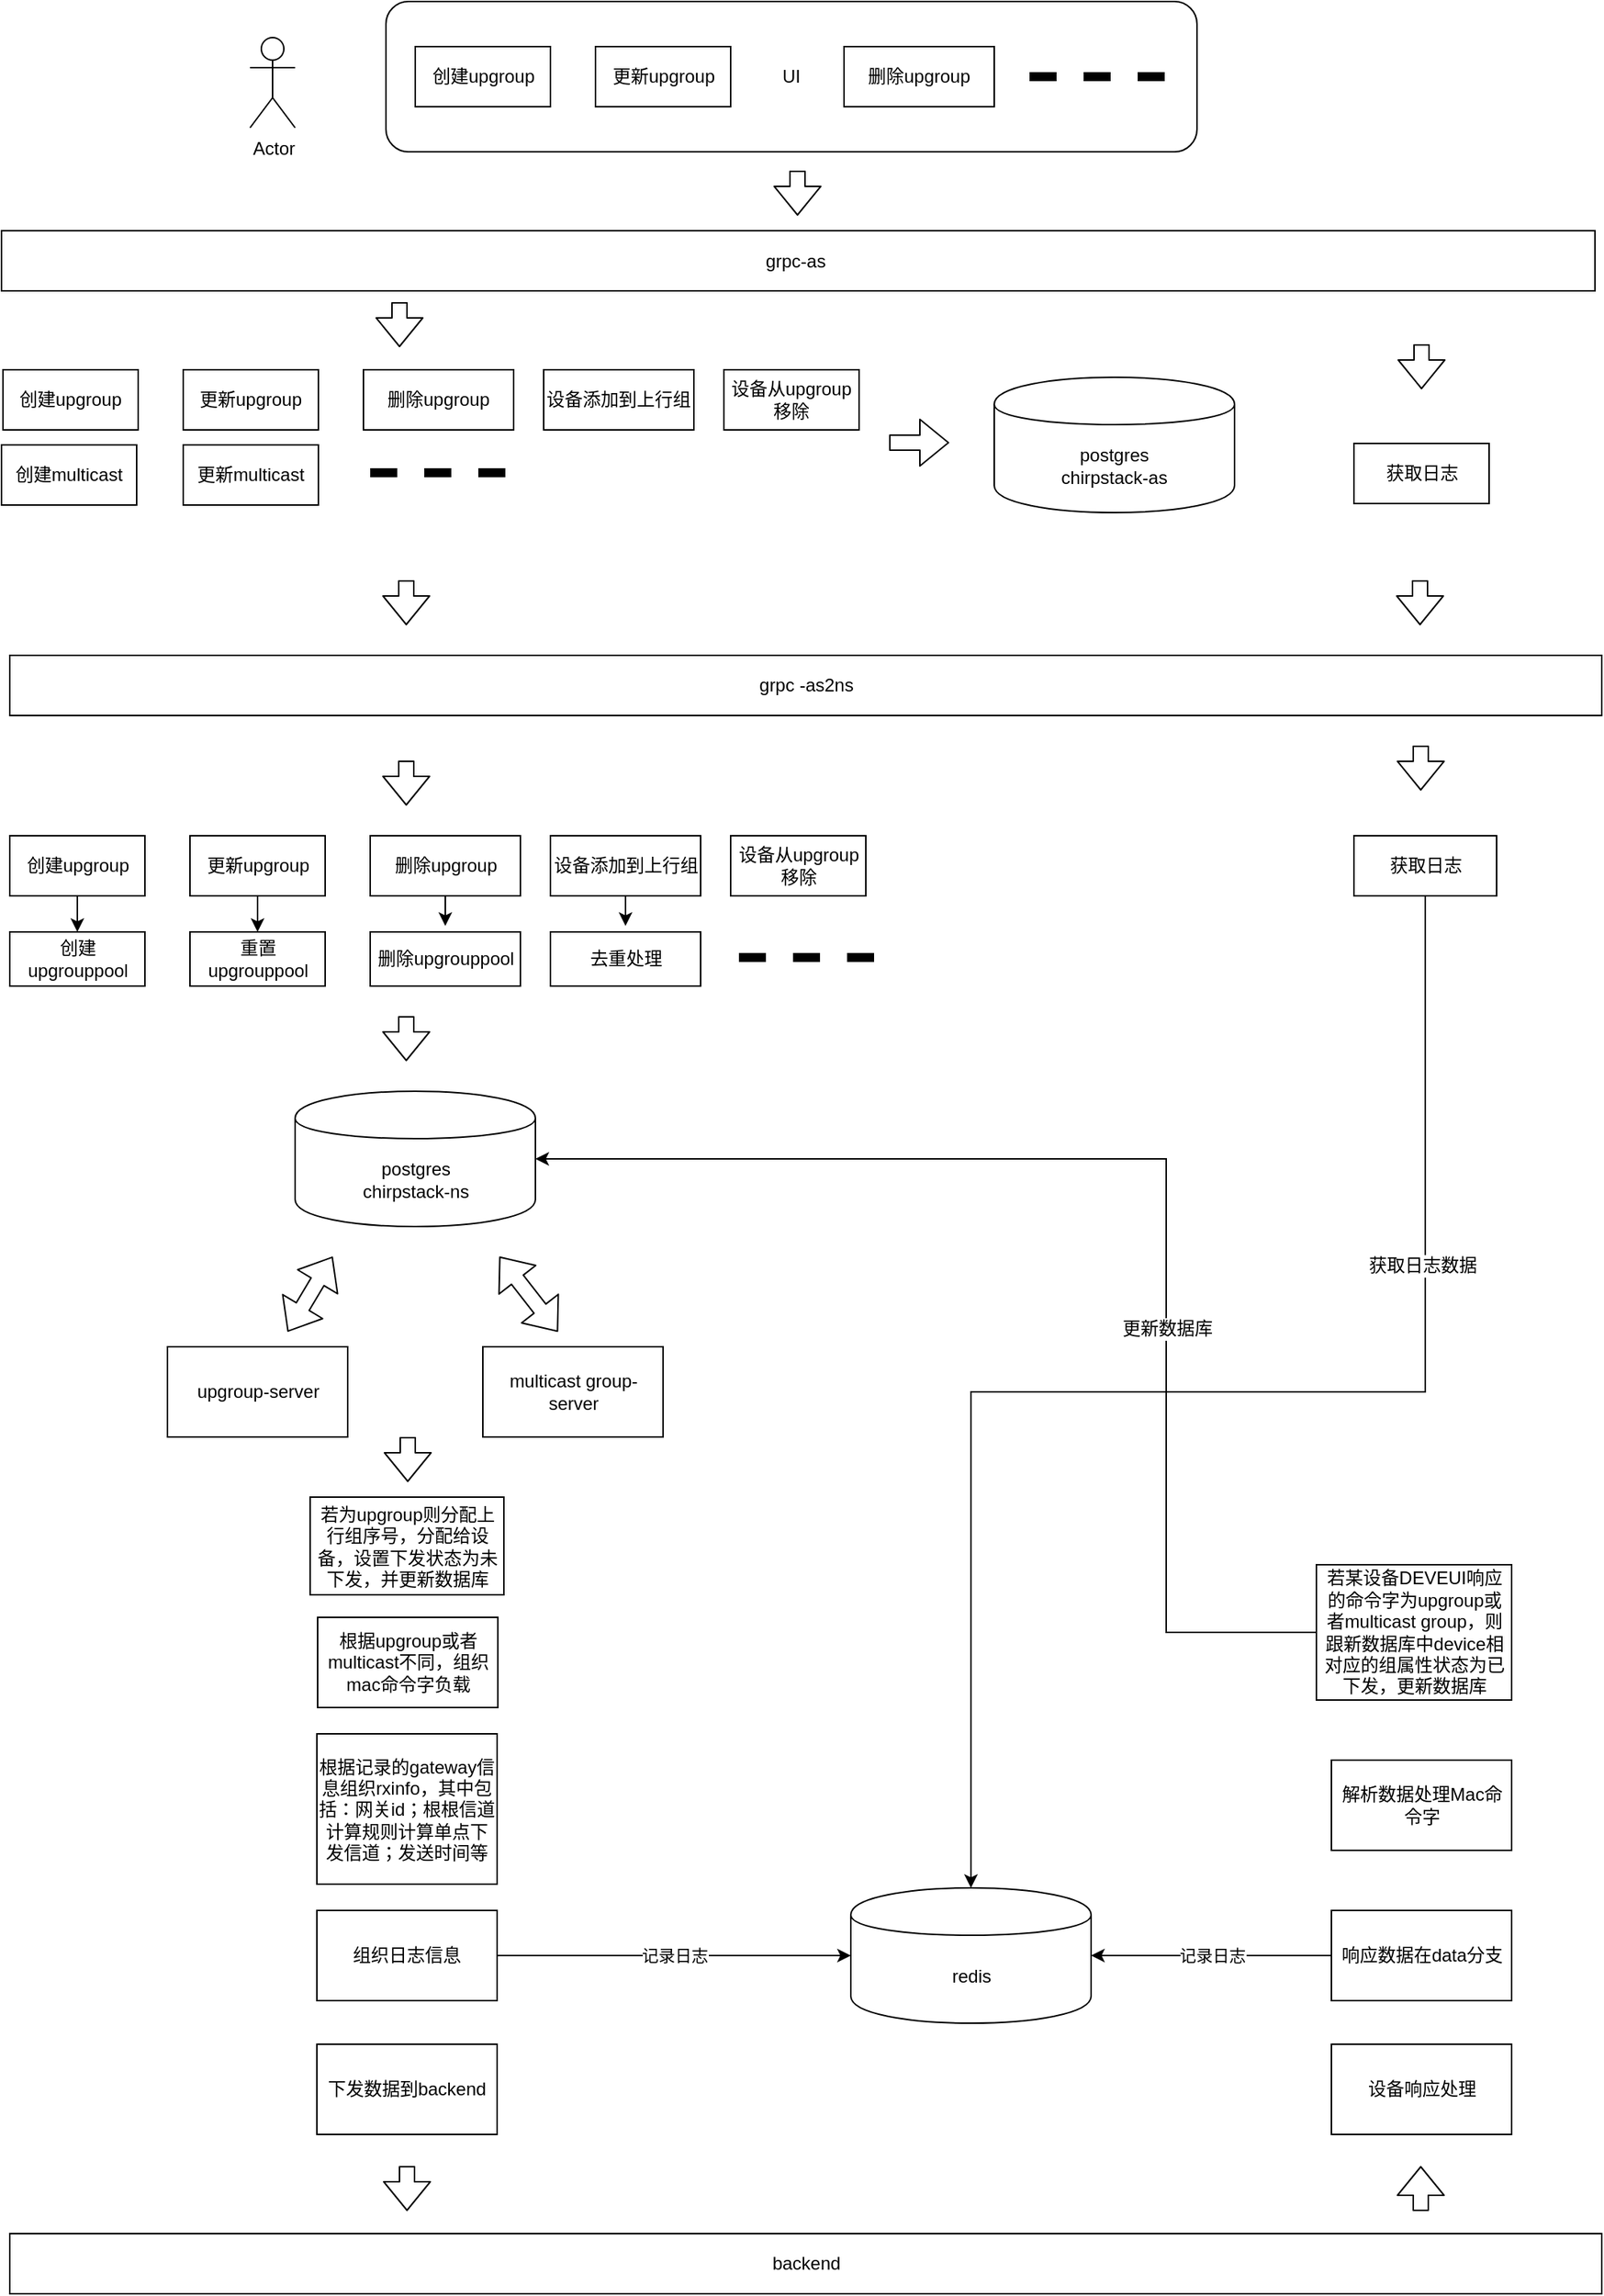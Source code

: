 <mxfile version="12.2.4" pages="1"><diagram id="rCwRgVEw2qiVxSGh3YSr" name="Page-1"><mxGraphModel dx="2106" dy="592" grid="1" gridSize="10" guides="1" tooltips="1" connect="1" arrows="1" fold="1" page="1" pageScale="1" pageWidth="827" pageHeight="1169" math="0" shadow="0"><root><mxCell id="0"/><mxCell id="1" parent="0"/><mxCell id="2" value="postgres&lt;br&gt;chirpstack-ns" style="shape=cylinder;whiteSpace=wrap;html=1;boundedLbl=1;backgroundOutline=1;" parent="1" vertex="1"><mxGeometry x="-544.5" y="805" width="160" height="90" as="geometry"/></mxCell><mxCell id="56" style="edgeStyle=orthogonalEdgeStyle;rounded=0;orthogonalLoop=1;jettySize=auto;html=1;exitX=0.5;exitY=1;exitDx=0;exitDy=0;entryX=0.5;entryY=0;entryDx=0;entryDy=0;" parent="1" source="3" target="53" edge="1"><mxGeometry relative="1" as="geometry"/></mxCell><mxCell id="3" value="创建upgroup" style="rounded=0;whiteSpace=wrap;html=1;" parent="1" vertex="1"><mxGeometry x="-734.5" y="635" width="90" height="40" as="geometry"/></mxCell><mxCell id="57" style="edgeStyle=orthogonalEdgeStyle;rounded=0;orthogonalLoop=1;jettySize=auto;html=1;exitX=0.5;exitY=1;exitDx=0;exitDy=0;entryX=0.5;entryY=0;entryDx=0;entryDy=0;" parent="1" source="4" target="54" edge="1"><mxGeometry relative="1" as="geometry"/></mxCell><mxCell id="4" value="更新upgroup" style="rounded=0;whiteSpace=wrap;html=1;" parent="1" vertex="1"><mxGeometry x="-614.5" y="635" width="90" height="40" as="geometry"/></mxCell><mxCell id="61" style="edgeStyle=orthogonalEdgeStyle;rounded=0;orthogonalLoop=1;jettySize=auto;html=1;exitX=0.5;exitY=1;exitDx=0;exitDy=0;" parent="1" source="5" edge="1"><mxGeometry relative="1" as="geometry"><mxPoint x="-444.5" y="695" as="targetPoint"/></mxGeometry></mxCell><mxCell id="5" value="删除upgroup" style="rounded=0;whiteSpace=wrap;html=1;" parent="1" vertex="1"><mxGeometry x="-494.5" y="635" width="100" height="40" as="geometry"/></mxCell><mxCell id="63" style="edgeStyle=orthogonalEdgeStyle;rounded=0;orthogonalLoop=1;jettySize=auto;html=1;exitX=0.5;exitY=1;exitDx=0;exitDy=0;" parent="1" source="6" edge="1"><mxGeometry relative="1" as="geometry"><mxPoint x="-324.5" y="695" as="targetPoint"/></mxGeometry></mxCell><mxCell id="6" value="设备添加到上行组" style="rounded=0;whiteSpace=wrap;html=1;" parent="1" vertex="1"><mxGeometry x="-374.5" y="635" width="100" height="40" as="geometry"/></mxCell><mxCell id="7" value="设备从upgroup移除" style="rounded=0;whiteSpace=wrap;html=1;" parent="1" vertex="1"><mxGeometry x="-254.5" y="635" width="90" height="40" as="geometry"/></mxCell><mxCell id="8" value="grpc -as2ns" style="rounded=0;whiteSpace=wrap;html=1;" parent="1" vertex="1"><mxGeometry x="-734.5" y="515" width="1060" height="40" as="geometry"/></mxCell><mxCell id="11" value="postgres&lt;br&gt;chirpstack-as" style="shape=cylinder;whiteSpace=wrap;html=1;boundedLbl=1;backgroundOutline=1;" parent="1" vertex="1"><mxGeometry x="-79" y="330" width="160" height="90" as="geometry"/></mxCell><mxCell id="12" value="UI" style="rounded=1;whiteSpace=wrap;html=1;" parent="1" vertex="1"><mxGeometry x="-484" y="80" width="540" height="100" as="geometry"/></mxCell><mxCell id="13" value="Actor" style="shape=umlActor;verticalLabelPosition=bottom;labelBackgroundColor=#ffffff;verticalAlign=top;html=1;outlineConnect=0;" parent="1" vertex="1"><mxGeometry x="-574.5" y="104" width="30" height="60" as="geometry"/></mxCell><mxCell id="14" value="创建upgroup" style="rounded=0;whiteSpace=wrap;html=1;" parent="1" vertex="1"><mxGeometry x="-739" y="325" width="90" height="40" as="geometry"/></mxCell><mxCell id="15" value="更新upgroup" style="rounded=0;whiteSpace=wrap;html=1;" parent="1" vertex="1"><mxGeometry x="-619" y="325" width="90" height="40" as="geometry"/></mxCell><mxCell id="16" value="删除upgroup" style="rounded=0;whiteSpace=wrap;html=1;" parent="1" vertex="1"><mxGeometry x="-499" y="325" width="100" height="40" as="geometry"/></mxCell><mxCell id="17" value="设备添加到上行组" style="rounded=0;whiteSpace=wrap;html=1;" parent="1" vertex="1"><mxGeometry x="-379" y="325" width="100" height="40" as="geometry"/></mxCell><mxCell id="18" value="设备从upgroup移除" style="rounded=0;whiteSpace=wrap;html=1;" parent="1" vertex="1"><mxGeometry x="-259" y="325" width="90" height="40" as="geometry"/></mxCell><mxCell id="19" value="grpc-as&amp;nbsp;" style="rounded=0;whiteSpace=wrap;html=1;" parent="1" vertex="1"><mxGeometry x="-740" y="232.5" width="1061" height="40" as="geometry"/></mxCell><mxCell id="21" value="" style="shape=flexArrow;endArrow=classic;html=1;" parent="1" edge="1"><mxGeometry width="50" height="50" relative="1" as="geometry"><mxPoint x="-475" y="280" as="sourcePoint"/><mxPoint x="-475" y="310" as="targetPoint"/></mxGeometry></mxCell><mxCell id="24" value="" style="shape=flexArrow;endArrow=classic;html=1;" parent="1" edge="1"><mxGeometry width="50" height="50" relative="1" as="geometry"><mxPoint x="-470.5" y="585" as="sourcePoint"/><mxPoint x="-470.5" y="615" as="targetPoint"/></mxGeometry></mxCell><mxCell id="25" value="" style="shape=flexArrow;endArrow=classic;html=1;" parent="1" edge="1"><mxGeometry width="50" height="50" relative="1" as="geometry"><mxPoint x="-149" y="373.5" as="sourcePoint"/><mxPoint x="-109" y="373.5" as="targetPoint"/></mxGeometry></mxCell><mxCell id="27" value="upgroup-server" style="rounded=0;whiteSpace=wrap;html=1;" parent="1" vertex="1"><mxGeometry x="-629.5" y="975" width="120" height="60" as="geometry"/></mxCell><mxCell id="28" value="multicast group-server" style="rounded=0;whiteSpace=wrap;html=1;" parent="1" vertex="1"><mxGeometry x="-419.5" y="975" width="120" height="60" as="geometry"/></mxCell><mxCell id="29" value="" style="shape=flexArrow;endArrow=classic;html=1;" parent="1" edge="1"><mxGeometry width="50" height="50" relative="1" as="geometry"><mxPoint x="-470.5" y="465" as="sourcePoint"/><mxPoint x="-470.5" y="495" as="targetPoint"/></mxGeometry></mxCell><mxCell id="30" value="" style="shape=flexArrow;endArrow=classic;html=1;" parent="1" edge="1"><mxGeometry width="50" height="50" relative="1" as="geometry"><mxPoint x="-470.5" y="755" as="sourcePoint"/><mxPoint x="-470.5" y="785" as="targetPoint"/></mxGeometry></mxCell><mxCell id="31" value="" style="shape=flexArrow;endArrow=classic;startArrow=classic;html=1;" parent="1" edge="1"><mxGeometry width="50" height="50" relative="1" as="geometry"><mxPoint x="-549.5" y="965" as="sourcePoint"/><mxPoint x="-519.5" y="915" as="targetPoint"/></mxGeometry></mxCell><mxCell id="32" value="" style="shape=flexArrow;endArrow=classic;startArrow=classic;html=1;" parent="1" edge="1"><mxGeometry width="50" height="50" relative="1" as="geometry"><mxPoint x="-369.5" y="965" as="sourcePoint"/><mxPoint x="-408.5" y="915" as="targetPoint"/></mxGeometry></mxCell><mxCell id="33" value="backend" style="rounded=0;whiteSpace=wrap;html=1;" parent="1" vertex="1"><mxGeometry x="-734.5" y="1565" width="1060" height="40" as="geometry"/></mxCell><mxCell id="34" value="根据upgroup或者multicast不同，组织mac命令字负载" style="rounded=0;whiteSpace=wrap;html=1;" parent="1" vertex="1"><mxGeometry x="-529.5" y="1155" width="120" height="60" as="geometry"/></mxCell><mxCell id="35" value="" style="shape=flexArrow;endArrow=classic;html=1;" parent="1" edge="1"><mxGeometry width="50" height="50" relative="1" as="geometry"><mxPoint x="-469.5" y="1035" as="sourcePoint"/><mxPoint x="-469.5" y="1065" as="targetPoint"/></mxGeometry></mxCell><mxCell id="36" value="根据记录的gateway信息组织rxinfo，其中包括：网关id；根根信道计算规则计算单点下发信道；发送时间等" style="rounded=0;whiteSpace=wrap;html=1;" parent="1" vertex="1"><mxGeometry x="-530" y="1232.5" width="120" height="100" as="geometry"/></mxCell><mxCell id="37" value="下发数据到backend" style="rounded=0;whiteSpace=wrap;html=1;" parent="1" vertex="1"><mxGeometry x="-530" y="1439" width="120" height="60" as="geometry"/></mxCell><mxCell id="41" value="记录日志" style="edgeStyle=orthogonalEdgeStyle;rounded=0;orthogonalLoop=1;jettySize=auto;html=1;exitX=1;exitY=0.5;exitDx=0;exitDy=0;entryX=0;entryY=0.5;entryDx=0;entryDy=0;" parent="1" source="38" target="39" edge="1"><mxGeometry relative="1" as="geometry"/></mxCell><mxCell id="38" value="组织日志信息" style="rounded=0;whiteSpace=wrap;html=1;" parent="1" vertex="1"><mxGeometry x="-530" y="1350" width="120" height="60" as="geometry"/></mxCell><mxCell id="39" value="redis" style="shape=cylinder;whiteSpace=wrap;html=1;boundedLbl=1;backgroundOutline=1;" parent="1" vertex="1"><mxGeometry x="-174.5" y="1335" width="160" height="90" as="geometry"/></mxCell><mxCell id="44" value="" style="shape=flexArrow;endArrow=classic;html=1;" parent="1" edge="1"><mxGeometry width="50" height="50" relative="1" as="geometry"><mxPoint x="-470" y="1520" as="sourcePoint"/><mxPoint x="-470" y="1550" as="targetPoint"/></mxGeometry></mxCell><mxCell id="45" value="" style="shape=flexArrow;endArrow=classic;html=1;" parent="1" edge="1"><mxGeometry width="50" height="50" relative="1" as="geometry"><mxPoint x="205" y="1550" as="sourcePoint"/><mxPoint x="205" y="1520" as="targetPoint"/></mxGeometry></mxCell><mxCell id="46" value="设备响应处理" style="rounded=0;whiteSpace=wrap;html=1;" parent="1" vertex="1"><mxGeometry x="145.5" y="1439" width="120" height="60" as="geometry"/></mxCell><mxCell id="51" value="记录日志" style="edgeStyle=orthogonalEdgeStyle;rounded=0;orthogonalLoop=1;jettySize=auto;html=1;exitX=0;exitY=0.5;exitDx=0;exitDy=0;entryX=1;entryY=0.5;entryDx=0;entryDy=0;" parent="1" source="47" target="39" edge="1"><mxGeometry relative="1" as="geometry"/></mxCell><mxCell id="47" value="响应数据在data分支" style="rounded=0;whiteSpace=wrap;html=1;" parent="1" vertex="1"><mxGeometry x="145.5" y="1350" width="120" height="60" as="geometry"/></mxCell><mxCell id="48" value="解析数据处理Mac命令字" style="rounded=0;whiteSpace=wrap;html=1;" parent="1" vertex="1"><mxGeometry x="145.5" y="1250" width="120" height="60" as="geometry"/></mxCell><mxCell id="65" style="edgeStyle=orthogonalEdgeStyle;rounded=0;orthogonalLoop=1;jettySize=auto;html=1;exitX=0;exitY=0.5;exitDx=0;exitDy=0;entryX=1;entryY=0.5;entryDx=0;entryDy=0;" parent="1" source="49" target="2" edge="1"><mxGeometry relative="1" as="geometry"><Array as="points"><mxPoint x="35.5" y="1165"/><mxPoint x="35.5" y="850"/></Array></mxGeometry></mxCell><mxCell id="85" value="更新数据库" style="text;html=1;resizable=0;points=[];align=center;verticalAlign=middle;labelBackgroundColor=#ffffff;" parent="65" vertex="1" connectable="0"><mxGeometry x="-0.276" relative="1" as="geometry"><mxPoint as="offset"/></mxGeometry></mxCell><mxCell id="49" value="若某设备DEVEUI响应的命令字为upgroup或者multicast group，则跟新数据库中device相对应的组属性状态为已下发，更新数据库" style="rounded=0;whiteSpace=wrap;html=1;" parent="1" vertex="1"><mxGeometry x="135.5" y="1120" width="130" height="90" as="geometry"/></mxCell><mxCell id="53" value="创建upgrouppool" style="rounded=0;whiteSpace=wrap;html=1;" parent="1" vertex="1"><mxGeometry x="-734.5" y="699" width="90" height="36" as="geometry"/></mxCell><mxCell id="54" value="重置upgrouppool" style="rounded=0;whiteSpace=wrap;html=1;" parent="1" vertex="1"><mxGeometry x="-614.5" y="699" width="90" height="36" as="geometry"/></mxCell><mxCell id="55" value="删除upgrouppool" style="rounded=0;whiteSpace=wrap;html=1;" parent="1" vertex="1"><mxGeometry x="-494.5" y="699" width="100" height="36" as="geometry"/></mxCell><mxCell id="62" value="去重处理" style="rounded=0;whiteSpace=wrap;html=1;" parent="1" vertex="1"><mxGeometry x="-374.5" y="699" width="100" height="36" as="geometry"/></mxCell><mxCell id="64" value="若为upgroup则分配上行组序号，分配给设备，设置下发状态为未下发，并更新数据库" style="rounded=0;whiteSpace=wrap;html=1;" parent="1" vertex="1"><mxGeometry x="-534.5" y="1075" width="129" height="65" as="geometry"/></mxCell><mxCell id="66" value="获取日志" style="rounded=0;whiteSpace=wrap;html=1;" parent="1" vertex="1"><mxGeometry x="160.5" y="374" width="90" height="40" as="geometry"/></mxCell><mxCell id="67" value="" style="shape=flexArrow;endArrow=classic;html=1;" parent="1" edge="1"><mxGeometry width="50" height="50" relative="1" as="geometry"><mxPoint x="204.5" y="465" as="sourcePoint"/><mxPoint x="204.5" y="495" as="targetPoint"/></mxGeometry></mxCell><mxCell id="68" value="" style="shape=flexArrow;endArrow=classic;html=1;" parent="1" edge="1"><mxGeometry width="50" height="50" relative="1" as="geometry"><mxPoint x="205.5" y="308" as="sourcePoint"/><mxPoint x="205.5" y="338" as="targetPoint"/></mxGeometry></mxCell><mxCell id="70" style="edgeStyle=orthogonalEdgeStyle;rounded=0;orthogonalLoop=1;jettySize=auto;html=1;exitX=0.5;exitY=1;exitDx=0;exitDy=0;entryX=0.5;entryY=0;entryDx=0;entryDy=0;" parent="1" source="69" target="39" edge="1"><mxGeometry relative="1" as="geometry"/></mxCell><mxCell id="86" value="获取日志数据" style="text;html=1;resizable=0;points=[];align=center;verticalAlign=middle;labelBackgroundColor=#ffffff;" parent="70" vertex="1" connectable="0"><mxGeometry x="-0.49" y="-2" relative="1" as="geometry"><mxPoint as="offset"/></mxGeometry></mxCell><mxCell id="69" value="获取日志" style="rounded=0;whiteSpace=wrap;html=1;" parent="1" vertex="1"><mxGeometry x="160.5" y="635" width="95" height="40" as="geometry"/></mxCell><mxCell id="71" value="" style="shape=flexArrow;endArrow=classic;html=1;" parent="1" edge="1"><mxGeometry width="50" height="50" relative="1" as="geometry"><mxPoint x="205" y="575" as="sourcePoint"/><mxPoint x="205" y="605" as="targetPoint"/></mxGeometry></mxCell><mxCell id="75" value="更新upgroup" style="rounded=0;whiteSpace=wrap;html=1;" parent="1" vertex="1"><mxGeometry x="-344.5" y="110" width="90" height="40" as="geometry"/></mxCell><mxCell id="76" value="创建upgroup" style="rounded=0;whiteSpace=wrap;html=1;" parent="1" vertex="1"><mxGeometry x="-464.5" y="110" width="90" height="40" as="geometry"/></mxCell><mxCell id="77" value="删除upgroup" style="rounded=0;whiteSpace=wrap;html=1;" parent="1" vertex="1"><mxGeometry x="-179" y="110" width="100" height="40" as="geometry"/></mxCell><mxCell id="79" value="" style="endArrow=none;dashed=1;html=1;strokeWidth=6;" parent="1" edge="1"><mxGeometry width="50" height="50" relative="1" as="geometry"><mxPoint x="-55.5" y="130" as="sourcePoint"/><mxPoint x="44.5" y="130" as="targetPoint"/></mxGeometry></mxCell><mxCell id="80" value="创建multicast" style="rounded=0;whiteSpace=wrap;html=1;" parent="1" vertex="1"><mxGeometry x="-740" y="375" width="90" height="40" as="geometry"/></mxCell><mxCell id="81" value="更新multicast" style="rounded=0;whiteSpace=wrap;html=1;" parent="1" vertex="1"><mxGeometry x="-619" y="375" width="90" height="40" as="geometry"/></mxCell><mxCell id="82" value="" style="endArrow=none;dashed=1;html=1;strokeWidth=6;" parent="1" edge="1"><mxGeometry width="50" height="50" relative="1" as="geometry"><mxPoint x="-494.5" y="393.5" as="sourcePoint"/><mxPoint x="-394.5" y="393.5" as="targetPoint"/></mxGeometry></mxCell><mxCell id="83" value="" style="endArrow=none;dashed=1;html=1;strokeWidth=6;" parent="1" edge="1"><mxGeometry width="50" height="50" relative="1" as="geometry"><mxPoint x="-249" y="716" as="sourcePoint"/><mxPoint x="-149" y="716" as="targetPoint"/></mxGeometry></mxCell><mxCell id="84" value="" style="shape=flexArrow;endArrow=classic;html=1;" parent="1" edge="1"><mxGeometry width="50" height="50" relative="1" as="geometry"><mxPoint x="-210" y="192.5" as="sourcePoint"/><mxPoint x="-210" y="222.5" as="targetPoint"/></mxGeometry></mxCell></root></mxGraphModel></diagram></mxfile>